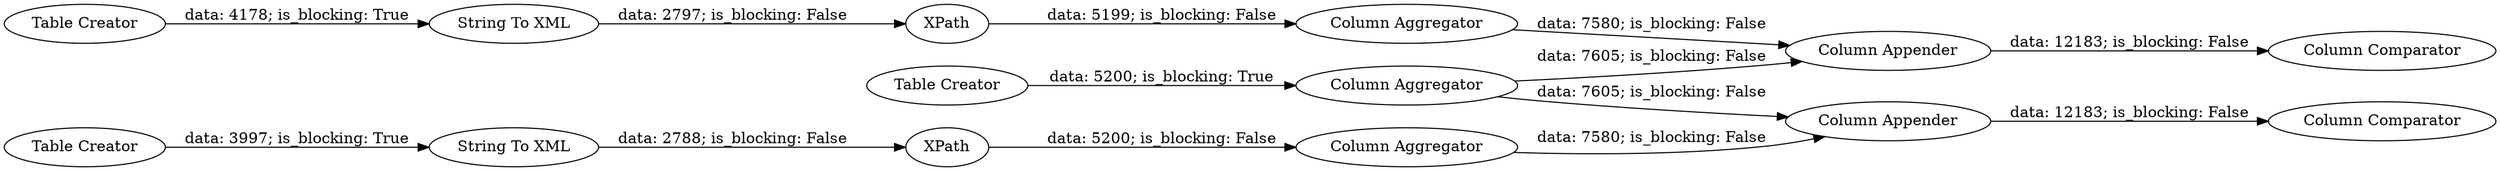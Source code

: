 digraph {
	"1526628903444298109_435" [label="Column Comparator"]
	"1526628903444298109_436" [label="Column Appender"]
	"1526628903444298109_432" [label="Column Aggregator"]
	"1526628903444298109_425" [label=XPath]
	"1526628903444298109_434" [label="Column Comparator"]
	"1526628903444298109_429" [label="Table Creator"]
	"1526628903444298109_433" [label="Column Appender"]
	"1526628903444298109_428" [label="String To XML"]
	"1526628903444298109_1" [label="Table Creator"]
	"1526628903444298109_2" [label="String To XML"]
	"1526628903444298109_427" [label=XPath]
	"1526628903444298109_431" [label="Column Aggregator"]
	"1526628903444298109_430" [label="Column Aggregator"]
	"1526628903444298109_426" [label="Table Creator"]
	"1526628903444298109_425" -> "1526628903444298109_431" [label="data: 5200; is_blocking: False"]
	"1526628903444298109_430" -> "1526628903444298109_433" [label="data: 7580; is_blocking: False"]
	"1526628903444298109_426" -> "1526628903444298109_428" [label="data: 4178; is_blocking: True"]
	"1526628903444298109_428" -> "1526628903444298109_427" [label="data: 2797; is_blocking: False"]
	"1526628903444298109_1" -> "1526628903444298109_2" [label="data: 3997; is_blocking: True"]
	"1526628903444298109_432" -> "1526628903444298109_433" [label="data: 7605; is_blocking: False"]
	"1526628903444298109_429" -> "1526628903444298109_432" [label="data: 5200; is_blocking: True"]
	"1526628903444298109_433" -> "1526628903444298109_434" [label="data: 12183; is_blocking: False"]
	"1526628903444298109_432" -> "1526628903444298109_436" [label="data: 7605; is_blocking: False"]
	"1526628903444298109_2" -> "1526628903444298109_425" [label="data: 2788; is_blocking: False"]
	"1526628903444298109_427" -> "1526628903444298109_430" [label="data: 5199; is_blocking: False"]
	"1526628903444298109_431" -> "1526628903444298109_436" [label="data: 7580; is_blocking: False"]
	"1526628903444298109_436" -> "1526628903444298109_435" [label="data: 12183; is_blocking: False"]
	rankdir=LR
}
